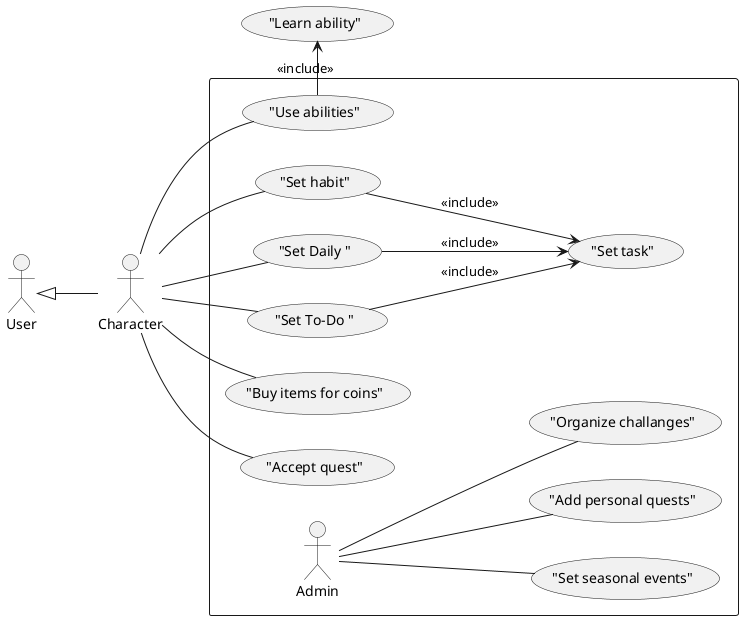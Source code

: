 @startuml usecaseDiagram
left to right direction  

User <|-- Character
rectangle {
    usecase ("Set habit") as SH
    usecase ("Set Daily ")  as SD
    usecase ("Set To-Do ") as STD
    usecase ("Set task") as ST
    usecase ("Buy items for coins") as BRP
    usecase ("Set seasonal events") as SSE
    usecase ("Add personal quests") as APQ
    usecase ("Use abilities") as UA
    usecase ("Organize challanges") as OC
    usecase ("Accept quest") as AQ
    Character -- SH
    Character -- SD
    Character -- STD
    Character -- BRP
    Character - UA
    Character -- AQ
    Admin -- SSE
    Admin -- APQ
    Admin -- OC
}
SH --> ST : << include >>
SD --> ST : << include >>
STD --> ST : << include >>
UA -> ("Learn ability"): << include >>

@enduml

@startuml setTask
Actor User
collections Character.Tasks

User -> Character.Tasks: check if task not exist
User -> Task: << create >>
activate Task
Task -> Character.Tasks: add to Character array if tasks
deactivate Task
User ->Character.Tasks: completeTask(taskName)\ncomplete task and get reward
@enduml

@startuml buyItem
Actor User
collections Items
collections Character.Items

User -> Items: check if item exists in the shop
User -> Item: check if Character have enough coins
Item -> Character.Items: add items to Character array of items \nfor a price
@enduml

@startuml useAbility
Actor User
collections Abilities


User -> Abilities: get Ability
User -> Ability: learnAbility(abilityNane)
Abilities -> Ability: check if character passes level\nand class conditions
collections Character.Abilities
Character.Abilities <- Ability: add ability to a Character array\nof abilities
User -> Ability: useAbility(character)\ncheck if ability learned and activate it
@enduml

@startuml acceptQuest
Actor User
collections Character.Items

User -> Character.Items: get Quest scroll
User -> Item: acceptQuest(Quest)
Item -> Quest: << create >>
collections Character.Quests
activate Quest
Quest -> Character.Quests: add quest to Character array of quests
deactivate Quest
User -> Character.Quests: conpleteTask(Quest)\nget reward and remove quest from the array
@enduml

@startuml classesDiagram
Class User{
    name: String
}

Class Character extends User{
    characterClass: String
    level: Int
    healthPoints: Int
    maximumHP: Int
    energyPoints: Int
    experiencePoints: Int
    coins: Int
    anilities: Ability[]
    buffs: Buff[]
    habits: Habit[]
    dailies: Daily[]
    toDos: ToDo[]
    personalRewards: Item[]
    ---
    addTask(Task)
    removeTask(Task)
    completeTask(Task)
    buyItem(Item)
}

Class Task{
    name: String
    description: String
    difficulty: Int
    rewards: Reward
    type: String
}

Class Habit extends Task{
    startDay: Date
    completionCount: Int
}

Class Daily extends Task{
    deadline: Date
    completionCount: Int
    ---
    chekDeadline()
}

Class ToDo extends Task{
    deadline: Date
    subTasks: List<String>[]
    ---
    chekDeadline()
}

Class Quest extends Task {
    name: String
    description: String
}

Class Challenge{
    name: String
    description: String
    rewards: Reward
    ---
    checkChallengeConditions(character: Character)
}

Class Reward{
    experiencePoints: Int
    coins: Int
    items: Item[]?
    ---
    getReward(character: Character)
}

Class Item {
    name: String
    characterClass: String
    description: String
    quantity: Int
    price: Int
    ---
    useItem(it)
}

Class Ability {
    name: String
    characterClass: String
    description: String
    energyRequired: Int
    levelRequired: Int
    ---
    useAbility(character: Character)
}

class Buff {
    name: String
    duration: Date
}

Character "1" <-- "*" Task
Character "1" <-- "*" Challenge
Character "1" <-- "*" Item
Character "1" <-- "*" Buff
Reward "1" --> "*" Item
Reward "1" --> "1" Task
Ability "*" --> "1" Character
@enduml